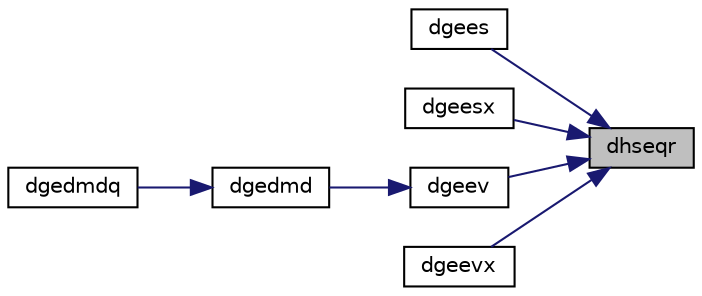 digraph "dhseqr"
{
 // LATEX_PDF_SIZE
  edge [fontname="Helvetica",fontsize="10",labelfontname="Helvetica",labelfontsize="10"];
  node [fontname="Helvetica",fontsize="10",shape=record];
  rankdir="RL";
  Node1 [label="dhseqr",height=0.2,width=0.4,color="black", fillcolor="grey75", style="filled", fontcolor="black",tooltip="DHSEQR"];
  Node1 -> Node2 [dir="back",color="midnightblue",fontsize="10",style="solid",fontname="Helvetica"];
  Node2 [label="dgees",height=0.2,width=0.4,color="black", fillcolor="white", style="filled",URL="$dgees_8f.html#a2233e8611b7b529422497036b284b438",tooltip="DGEES computes the eigenvalues, the Schur form, and, optionally, the matrix of Schur vectors for GE m..."];
  Node1 -> Node3 [dir="back",color="midnightblue",fontsize="10",style="solid",fontname="Helvetica"];
  Node3 [label="dgeesx",height=0.2,width=0.4,color="black", fillcolor="white", style="filled",URL="$dgeesx_8f.html#a745081b04dc6f1b5a93a5d8b31aec915",tooltip="DGEESX computes the eigenvalues, the Schur form, and, optionally, the matrix of Schur vectors for GE ..."];
  Node1 -> Node4 [dir="back",color="midnightblue",fontsize="10",style="solid",fontname="Helvetica"];
  Node4 [label="dgeev",height=0.2,width=0.4,color="black", fillcolor="white", style="filled",URL="$dgeev_8f.html#a66e19253344358f5dee1e60502b9e96f",tooltip="DGEEV computes the eigenvalues and, optionally, the left and/or right eigenvectors for GE matrices"];
  Node4 -> Node5 [dir="back",color="midnightblue",fontsize="10",style="solid",fontname="Helvetica"];
  Node5 [label="dgedmd",height=0.2,width=0.4,color="black", fillcolor="white", style="filled",URL="$dgedmd_8f90.html#a873ebfba3e94c6200e9f6da79644abb1",tooltip="DGEDMD computes the Dynamic Mode Decomposition (DMD) for a pair of data snapshot matrices."];
  Node5 -> Node6 [dir="back",color="midnightblue",fontsize="10",style="solid",fontname="Helvetica"];
  Node6 [label="dgedmdq",height=0.2,width=0.4,color="black", fillcolor="white", style="filled",URL="$dgedmdq_8f90.html#a6c9d2f77b73a03970b6e05984167644f",tooltip="DGEDMDQ computes the Dynamic Mode Decomposition (DMD) for a pair of data snapshot matrices."];
  Node1 -> Node7 [dir="back",color="midnightblue",fontsize="10",style="solid",fontname="Helvetica"];
  Node7 [label="dgeevx",height=0.2,width=0.4,color="black", fillcolor="white", style="filled",URL="$dgeevx_8f.html#a4e35e1d4e9b63ba9eef4ba8aff3debae",tooltip="DGEEVX computes the eigenvalues and, optionally, the left and/or right eigenvectors for GE matrices"];
}
